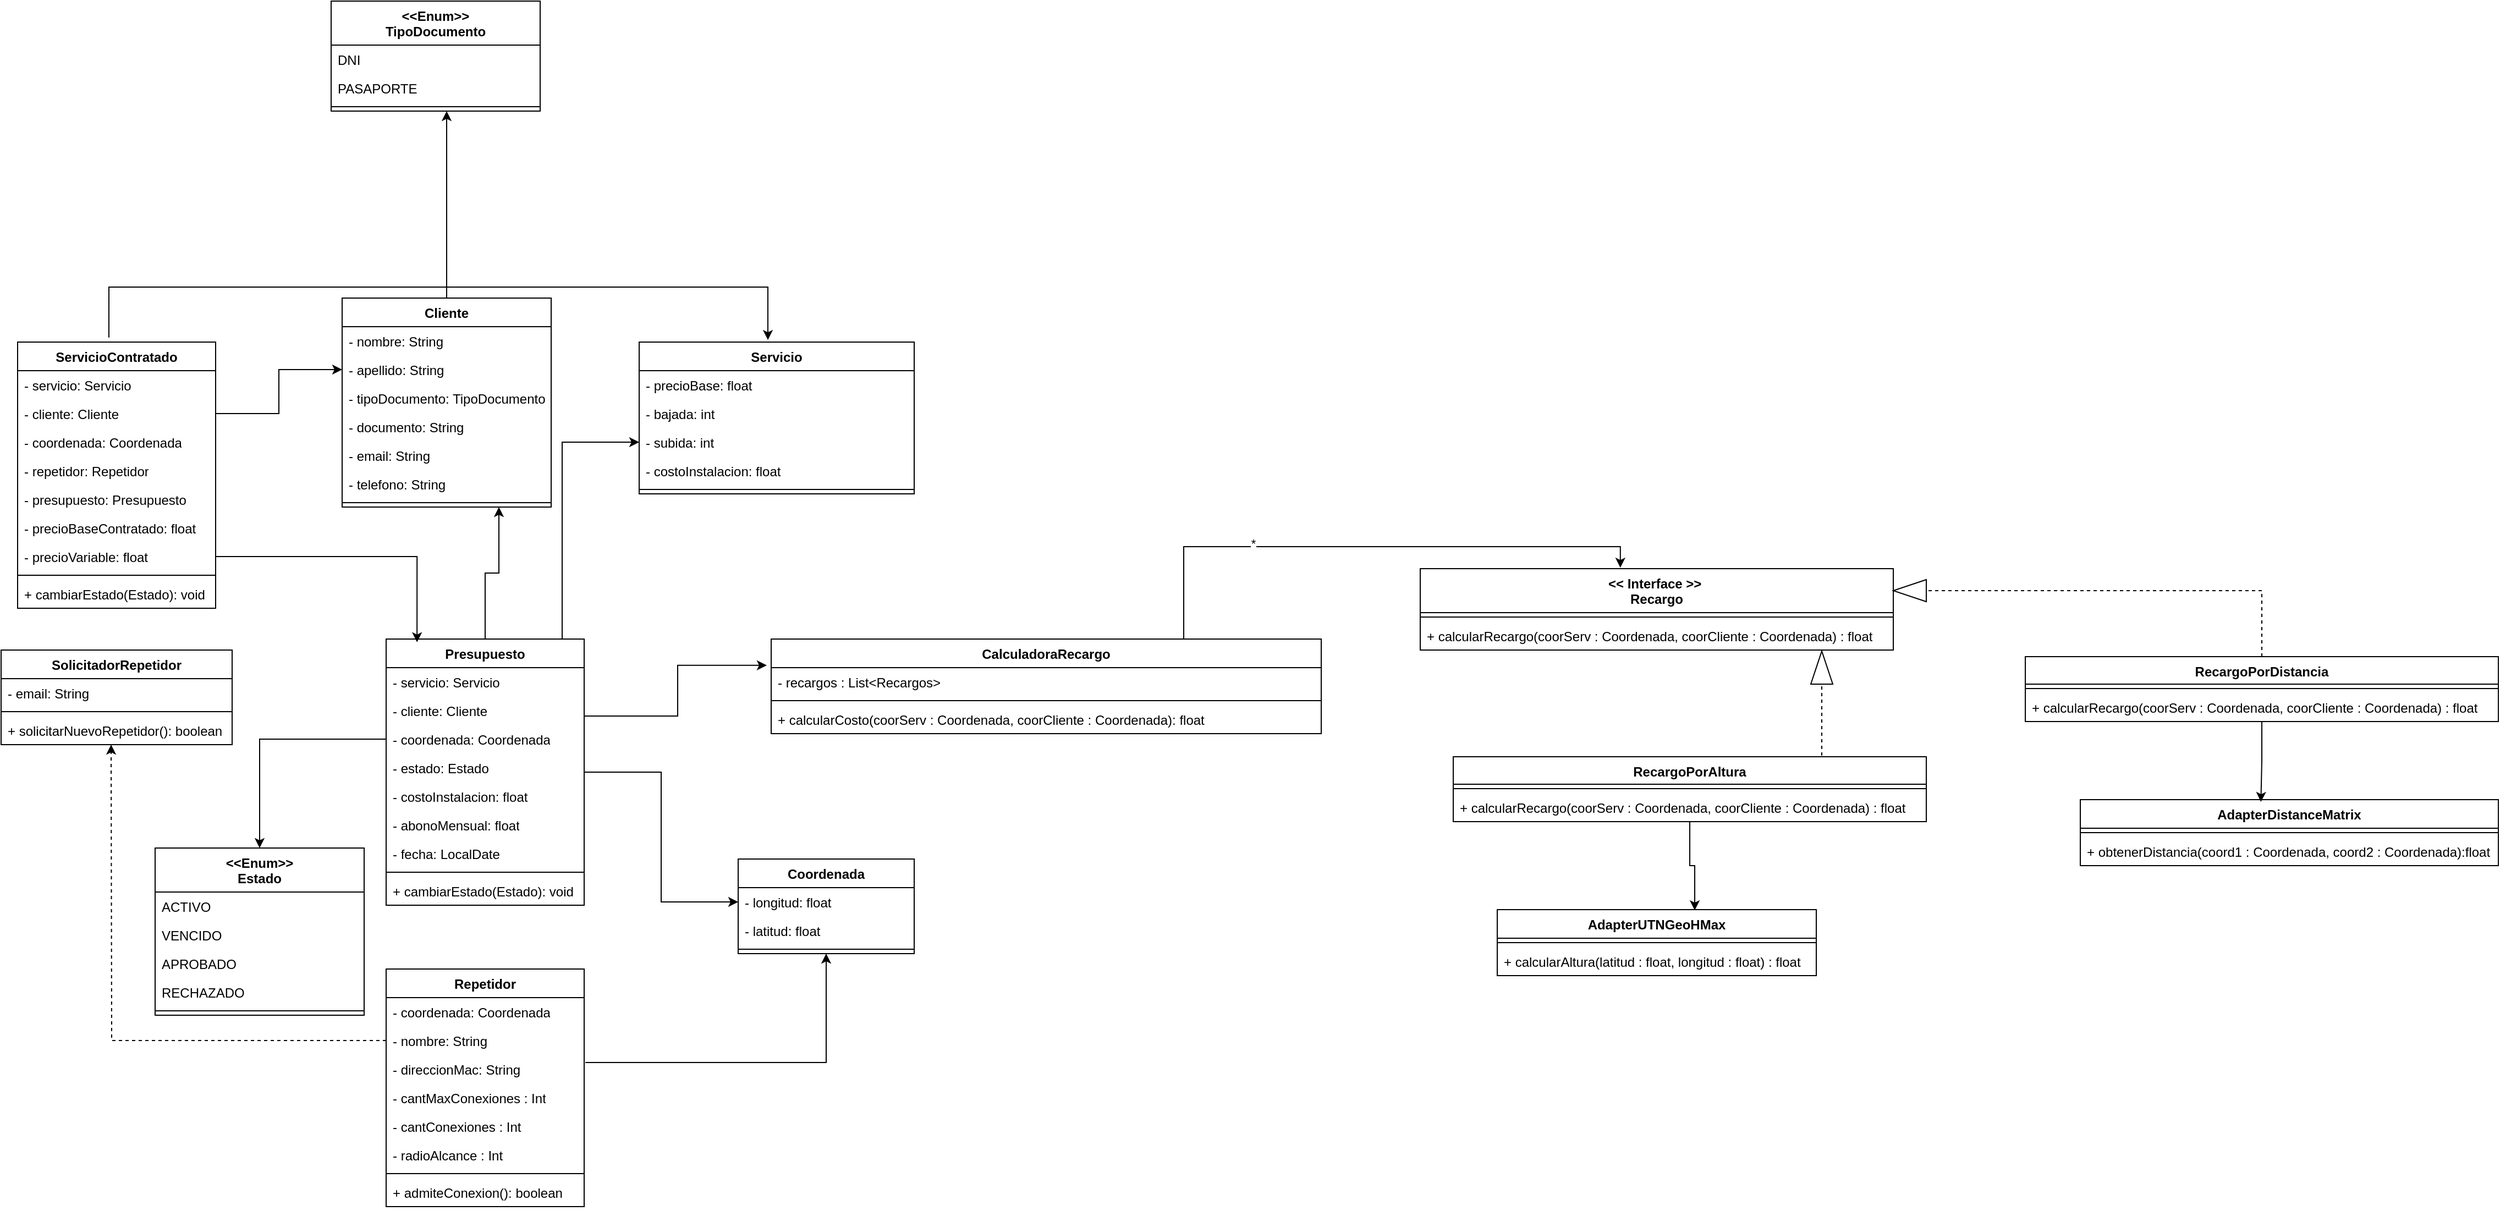 <mxfile version="21.7.5" type="device">
  <diagram name="Página-1" id="riJk9b9Lw7s2BlS8J7DZ">
    <mxGraphModel dx="3225" dy="2504" grid="1" gridSize="10" guides="1" tooltips="1" connect="1" arrows="1" fold="1" page="1" pageScale="1" pageWidth="827" pageHeight="1169" math="0" shadow="0">
      <root>
        <mxCell id="0" />
        <mxCell id="1" parent="0" />
        <mxCell id="YAH1u14mTammRpmIXEb5-1" style="edgeStyle=orthogonalEdgeStyle;rounded=0;orthogonalLoop=1;jettySize=auto;html=1;" edge="1" parent="1" source="YAH1u14mTammRpmIXEb5-2">
          <mxGeometry relative="1" as="geometry">
            <mxPoint x="455" y="-90" as="targetPoint" />
          </mxGeometry>
        </mxCell>
        <mxCell id="YAH1u14mTammRpmIXEb5-2" value="Cliente" style="swimlane;fontStyle=1;align=center;verticalAlign=top;childLayout=stackLayout;horizontal=1;startSize=26;horizontalStack=0;resizeParent=1;resizeParentMax=0;resizeLast=0;collapsible=1;marginBottom=0;whiteSpace=wrap;html=1;" vertex="1" parent="1">
          <mxGeometry x="360" y="80" width="190" height="190" as="geometry" />
        </mxCell>
        <mxCell id="YAH1u14mTammRpmIXEb5-3" value="- nombre: String" style="text;strokeColor=none;fillColor=none;align=left;verticalAlign=top;spacingLeft=4;spacingRight=4;overflow=hidden;rotatable=0;points=[[0,0.5],[1,0.5]];portConstraint=eastwest;whiteSpace=wrap;html=1;" vertex="1" parent="YAH1u14mTammRpmIXEb5-2">
          <mxGeometry y="26" width="190" height="26" as="geometry" />
        </mxCell>
        <mxCell id="YAH1u14mTammRpmIXEb5-4" value="- apellido: String" style="text;strokeColor=none;fillColor=none;align=left;verticalAlign=top;spacingLeft=4;spacingRight=4;overflow=hidden;rotatable=0;points=[[0,0.5],[1,0.5]];portConstraint=eastwest;whiteSpace=wrap;html=1;" vertex="1" parent="YAH1u14mTammRpmIXEb5-2">
          <mxGeometry y="52" width="190" height="26" as="geometry" />
        </mxCell>
        <mxCell id="YAH1u14mTammRpmIXEb5-5" value="- tipoDocumento: TipoDocumento" style="text;strokeColor=none;fillColor=none;align=left;verticalAlign=top;spacingLeft=4;spacingRight=4;overflow=hidden;rotatable=0;points=[[0,0.5],[1,0.5]];portConstraint=eastwest;whiteSpace=wrap;html=1;" vertex="1" parent="YAH1u14mTammRpmIXEb5-2">
          <mxGeometry y="78" width="190" height="26" as="geometry" />
        </mxCell>
        <mxCell id="YAH1u14mTammRpmIXEb5-6" value="- documento: String" style="text;strokeColor=none;fillColor=none;align=left;verticalAlign=top;spacingLeft=4;spacingRight=4;overflow=hidden;rotatable=0;points=[[0,0.5],[1,0.5]];portConstraint=eastwest;whiteSpace=wrap;html=1;" vertex="1" parent="YAH1u14mTammRpmIXEb5-2">
          <mxGeometry y="104" width="190" height="26" as="geometry" />
        </mxCell>
        <mxCell id="YAH1u14mTammRpmIXEb5-7" value="- email: String" style="text;strokeColor=none;fillColor=none;align=left;verticalAlign=top;spacingLeft=4;spacingRight=4;overflow=hidden;rotatable=0;points=[[0,0.5],[1,0.5]];portConstraint=eastwest;whiteSpace=wrap;html=1;" vertex="1" parent="YAH1u14mTammRpmIXEb5-2">
          <mxGeometry y="130" width="190" height="26" as="geometry" />
        </mxCell>
        <mxCell id="YAH1u14mTammRpmIXEb5-8" value="- telefono: String" style="text;strokeColor=none;fillColor=none;align=left;verticalAlign=top;spacingLeft=4;spacingRight=4;overflow=hidden;rotatable=0;points=[[0,0.5],[1,0.5]];portConstraint=eastwest;whiteSpace=wrap;html=1;" vertex="1" parent="YAH1u14mTammRpmIXEb5-2">
          <mxGeometry y="156" width="190" height="26" as="geometry" />
        </mxCell>
        <mxCell id="YAH1u14mTammRpmIXEb5-9" value="" style="line;strokeWidth=1;fillColor=none;align=left;verticalAlign=middle;spacingTop=-1;spacingLeft=3;spacingRight=3;rotatable=0;labelPosition=right;points=[];portConstraint=eastwest;strokeColor=inherit;" vertex="1" parent="YAH1u14mTammRpmIXEb5-2">
          <mxGeometry y="182" width="190" height="8" as="geometry" />
        </mxCell>
        <mxCell id="YAH1u14mTammRpmIXEb5-10" value="Servicio" style="swimlane;fontStyle=1;align=center;verticalAlign=top;childLayout=stackLayout;horizontal=1;startSize=26;horizontalStack=0;resizeParent=1;resizeParentMax=0;resizeLast=0;collapsible=1;marginBottom=0;whiteSpace=wrap;html=1;" vertex="1" parent="1">
          <mxGeometry x="630" y="120" width="250" height="138" as="geometry" />
        </mxCell>
        <mxCell id="YAH1u14mTammRpmIXEb5-11" value="- precioBase: float" style="text;strokeColor=none;fillColor=none;align=left;verticalAlign=top;spacingLeft=4;spacingRight=4;overflow=hidden;rotatable=0;points=[[0,0.5],[1,0.5]];portConstraint=eastwest;whiteSpace=wrap;html=1;" vertex="1" parent="YAH1u14mTammRpmIXEb5-10">
          <mxGeometry y="26" width="250" height="26" as="geometry" />
        </mxCell>
        <mxCell id="YAH1u14mTammRpmIXEb5-12" value="- bajada: int" style="text;strokeColor=none;fillColor=none;align=left;verticalAlign=top;spacingLeft=4;spacingRight=4;overflow=hidden;rotatable=0;points=[[0,0.5],[1,0.5]];portConstraint=eastwest;whiteSpace=wrap;html=1;" vertex="1" parent="YAH1u14mTammRpmIXEb5-10">
          <mxGeometry y="52" width="250" height="26" as="geometry" />
        </mxCell>
        <mxCell id="YAH1u14mTammRpmIXEb5-13" value="- subida: int" style="text;strokeColor=none;fillColor=none;align=left;verticalAlign=top;spacingLeft=4;spacingRight=4;overflow=hidden;rotatable=0;points=[[0,0.5],[1,0.5]];portConstraint=eastwest;whiteSpace=wrap;html=1;" vertex="1" parent="YAH1u14mTammRpmIXEb5-10">
          <mxGeometry y="78" width="250" height="26" as="geometry" />
        </mxCell>
        <mxCell id="YAH1u14mTammRpmIXEb5-14" value="- costoInstalacion: float" style="text;strokeColor=none;fillColor=none;align=left;verticalAlign=top;spacingLeft=4;spacingRight=4;overflow=hidden;rotatable=0;points=[[0,0.5],[1,0.5]];portConstraint=eastwest;whiteSpace=wrap;html=1;" vertex="1" parent="YAH1u14mTammRpmIXEb5-10">
          <mxGeometry y="104" width="250" height="26" as="geometry" />
        </mxCell>
        <mxCell id="YAH1u14mTammRpmIXEb5-15" value="" style="line;strokeWidth=1;fillColor=none;align=left;verticalAlign=middle;spacingTop=-1;spacingLeft=3;spacingRight=3;rotatable=0;labelPosition=right;points=[];portConstraint=eastwest;strokeColor=inherit;" vertex="1" parent="YAH1u14mTammRpmIXEb5-10">
          <mxGeometry y="130" width="250" height="8" as="geometry" />
        </mxCell>
        <mxCell id="YAH1u14mTammRpmIXEb5-17" value="Coordenada" style="swimlane;fontStyle=1;align=center;verticalAlign=top;childLayout=stackLayout;horizontal=1;startSize=26;horizontalStack=0;resizeParent=1;resizeParentMax=0;resizeLast=0;collapsible=1;marginBottom=0;whiteSpace=wrap;html=1;" vertex="1" parent="1">
          <mxGeometry x="720" y="590" width="160" height="86" as="geometry" />
        </mxCell>
        <mxCell id="YAH1u14mTammRpmIXEb5-18" value="- longitud: float" style="text;strokeColor=none;fillColor=none;align=left;verticalAlign=top;spacingLeft=4;spacingRight=4;overflow=hidden;rotatable=0;points=[[0,0.5],[1,0.5]];portConstraint=eastwest;whiteSpace=wrap;html=1;" vertex="1" parent="YAH1u14mTammRpmIXEb5-17">
          <mxGeometry y="26" width="160" height="26" as="geometry" />
        </mxCell>
        <mxCell id="YAH1u14mTammRpmIXEb5-73" value="- latitud: float" style="text;strokeColor=none;fillColor=none;align=left;verticalAlign=top;spacingLeft=4;spacingRight=4;overflow=hidden;rotatable=0;points=[[0,0.5],[1,0.5]];portConstraint=eastwest;whiteSpace=wrap;html=1;" vertex="1" parent="YAH1u14mTammRpmIXEb5-17">
          <mxGeometry y="52" width="160" height="26" as="geometry" />
        </mxCell>
        <mxCell id="YAH1u14mTammRpmIXEb5-20" value="" style="line;strokeWidth=1;fillColor=none;align=left;verticalAlign=middle;spacingTop=-1;spacingLeft=3;spacingRight=3;rotatable=0;labelPosition=right;points=[];portConstraint=eastwest;strokeColor=inherit;" vertex="1" parent="YAH1u14mTammRpmIXEb5-17">
          <mxGeometry y="78" width="160" height="8" as="geometry" />
        </mxCell>
        <mxCell id="YAH1u14mTammRpmIXEb5-21" style="edgeStyle=orthogonalEdgeStyle;rounded=0;orthogonalLoop=1;jettySize=auto;html=1;exitX=1.006;exitY=0.269;exitDx=0;exitDy=0;exitPerimeter=0;entryX=0.5;entryY=1;entryDx=0;entryDy=0;" edge="1" parent="1" source="YAH1u14mTammRpmIXEb5-43" target="YAH1u14mTammRpmIXEb5-17">
          <mxGeometry relative="1" as="geometry">
            <mxPoint x="660" y="686" as="sourcePoint" />
            <mxPoint x="800" y="500" as="targetPoint" />
          </mxGeometry>
        </mxCell>
        <mxCell id="YAH1u14mTammRpmIXEb5-22" value="SolicitadorRepetidor" style="swimlane;fontStyle=1;align=center;verticalAlign=top;childLayout=stackLayout;horizontal=1;startSize=26;horizontalStack=0;resizeParent=1;resizeParentMax=0;resizeLast=0;collapsible=1;marginBottom=0;whiteSpace=wrap;html=1;" vertex="1" parent="1">
          <mxGeometry x="50" y="400" width="210" height="86" as="geometry" />
        </mxCell>
        <mxCell id="YAH1u14mTammRpmIXEb5-23" value="- email: String" style="text;strokeColor=none;fillColor=none;align=left;verticalAlign=top;spacingLeft=4;spacingRight=4;overflow=hidden;rotatable=0;points=[[0,0.5],[1,0.5]];portConstraint=eastwest;whiteSpace=wrap;html=1;" vertex="1" parent="YAH1u14mTammRpmIXEb5-22">
          <mxGeometry y="26" width="210" height="26" as="geometry" />
        </mxCell>
        <mxCell id="YAH1u14mTammRpmIXEb5-24" value="" style="line;strokeWidth=1;fillColor=none;align=left;verticalAlign=middle;spacingTop=-1;spacingLeft=3;spacingRight=3;rotatable=0;labelPosition=right;points=[];portConstraint=eastwest;strokeColor=inherit;" vertex="1" parent="YAH1u14mTammRpmIXEb5-22">
          <mxGeometry y="52" width="210" height="8" as="geometry" />
        </mxCell>
        <mxCell id="YAH1u14mTammRpmIXEb5-25" value="+ solicitarNuevoRepetidor(): boolean" style="text;strokeColor=none;fillColor=none;align=left;verticalAlign=top;spacingLeft=4;spacingRight=4;overflow=hidden;rotatable=0;points=[[0,0.5],[1,0.5]];portConstraint=eastwest;whiteSpace=wrap;html=1;" vertex="1" parent="YAH1u14mTammRpmIXEb5-22">
          <mxGeometry y="60" width="210" height="26" as="geometry" />
        </mxCell>
        <mxCell id="YAH1u14mTammRpmIXEb5-26" style="edgeStyle=orthogonalEdgeStyle;rounded=0;orthogonalLoop=1;jettySize=auto;html=1;entryX=0.652;entryY=1.115;entryDx=0;entryDy=0;entryPerimeter=0;dashed=1;exitX=0;exitY=0.5;exitDx=0;exitDy=0;" edge="1" parent="1" source="YAH1u14mTammRpmIXEb5-42">
          <mxGeometry relative="1" as="geometry">
            <mxPoint x="363.08" y="662.01" as="sourcePoint" />
            <mxPoint x="150.0" y="486" as="targetPoint" />
          </mxGeometry>
        </mxCell>
        <mxCell id="YAH1u14mTammRpmIXEb5-27" style="edgeStyle=orthogonalEdgeStyle;rounded=0;orthogonalLoop=1;jettySize=auto;html=1;entryX=0;entryY=0.5;entryDx=0;entryDy=0;" edge="1" parent="1" source="YAH1u14mTammRpmIXEb5-30" target="YAH1u14mTammRpmIXEb5-18">
          <mxGeometry relative="1" as="geometry">
            <mxPoint x="723.04" y="479.996" as="targetPoint" />
          </mxGeometry>
        </mxCell>
        <mxCell id="YAH1u14mTammRpmIXEb5-28" style="edgeStyle=orthogonalEdgeStyle;rounded=0;orthogonalLoop=1;jettySize=auto;html=1;entryX=0.75;entryY=1;entryDx=0;entryDy=0;" edge="1" parent="1" source="YAH1u14mTammRpmIXEb5-30" target="YAH1u14mTammRpmIXEb5-2">
          <mxGeometry relative="1" as="geometry">
            <mxPoint x="507.25" y="296.988" as="targetPoint" />
          </mxGeometry>
        </mxCell>
        <mxCell id="YAH1u14mTammRpmIXEb5-29" style="edgeStyle=orthogonalEdgeStyle;rounded=0;orthogonalLoop=1;jettySize=auto;html=1;entryX=0;entryY=0.5;entryDx=0;entryDy=0;" edge="1" parent="1" source="YAH1u14mTammRpmIXEb5-30" target="YAH1u14mTammRpmIXEb5-13">
          <mxGeometry relative="1" as="geometry">
            <Array as="points">
              <mxPoint x="560" y="211" />
            </Array>
          </mxGeometry>
        </mxCell>
        <mxCell id="YAH1u14mTammRpmIXEb5-143" style="edgeStyle=orthogonalEdgeStyle;rounded=0;orthogonalLoop=1;jettySize=auto;html=1;entryX=-0.008;entryY=0.278;entryDx=0;entryDy=0;entryPerimeter=0;" edge="1" parent="1" source="YAH1u14mTammRpmIXEb5-30" target="YAH1u14mTammRpmIXEb5-102">
          <mxGeometry relative="1" as="geometry">
            <Array as="points">
              <mxPoint x="665" y="460" />
              <mxPoint x="665" y="414" />
            </Array>
          </mxGeometry>
        </mxCell>
        <mxCell id="YAH1u14mTammRpmIXEb5-30" value="Presupuesto" style="swimlane;fontStyle=1;align=center;verticalAlign=top;childLayout=stackLayout;horizontal=1;startSize=26;horizontalStack=0;resizeParent=1;resizeParentMax=0;resizeLast=0;collapsible=1;marginBottom=0;whiteSpace=wrap;html=1;" vertex="1" parent="1">
          <mxGeometry x="400" y="390" width="180" height="242" as="geometry" />
        </mxCell>
        <mxCell id="YAH1u14mTammRpmIXEb5-31" value="- servicio: Servicio" style="text;strokeColor=none;fillColor=none;align=left;verticalAlign=top;spacingLeft=4;spacingRight=4;overflow=hidden;rotatable=0;points=[[0,0.5],[1,0.5]];portConstraint=eastwest;whiteSpace=wrap;html=1;" vertex="1" parent="YAH1u14mTammRpmIXEb5-30">
          <mxGeometry y="26" width="180" height="26" as="geometry" />
        </mxCell>
        <mxCell id="YAH1u14mTammRpmIXEb5-32" value="- cliente: Cliente" style="text;strokeColor=none;fillColor=none;align=left;verticalAlign=top;spacingLeft=4;spacingRight=4;overflow=hidden;rotatable=0;points=[[0,0.5],[1,0.5]];portConstraint=eastwest;whiteSpace=wrap;html=1;" vertex="1" parent="YAH1u14mTammRpmIXEb5-30">
          <mxGeometry y="52" width="180" height="26" as="geometry" />
        </mxCell>
        <mxCell id="YAH1u14mTammRpmIXEb5-33" value="- coordenada: Coordenada" style="text;strokeColor=none;fillColor=none;align=left;verticalAlign=top;spacingLeft=4;spacingRight=4;overflow=hidden;rotatable=0;points=[[0,0.5],[1,0.5]];portConstraint=eastwest;whiteSpace=wrap;html=1;" vertex="1" parent="YAH1u14mTammRpmIXEb5-30">
          <mxGeometry y="78" width="180" height="26" as="geometry" />
        </mxCell>
        <mxCell id="YAH1u14mTammRpmIXEb5-34" value="- estado: Estado" style="text;strokeColor=none;fillColor=none;align=left;verticalAlign=top;spacingLeft=4;spacingRight=4;overflow=hidden;rotatable=0;points=[[0,0.5],[1,0.5]];portConstraint=eastwest;whiteSpace=wrap;html=1;" vertex="1" parent="YAH1u14mTammRpmIXEb5-30">
          <mxGeometry y="104" width="180" height="26" as="geometry" />
        </mxCell>
        <mxCell id="YAH1u14mTammRpmIXEb5-35" value="- costoInstalacion: float" style="text;strokeColor=none;fillColor=none;align=left;verticalAlign=top;spacingLeft=4;spacingRight=4;overflow=hidden;rotatable=0;points=[[0,0.5],[1,0.5]];portConstraint=eastwest;whiteSpace=wrap;html=1;" vertex="1" parent="YAH1u14mTammRpmIXEb5-30">
          <mxGeometry y="130" width="180" height="26" as="geometry" />
        </mxCell>
        <mxCell id="YAH1u14mTammRpmIXEb5-36" value="- abonoMensual: float" style="text;strokeColor=none;fillColor=none;align=left;verticalAlign=top;spacingLeft=4;spacingRight=4;overflow=hidden;rotatable=0;points=[[0,0.5],[1,0.5]];portConstraint=eastwest;whiteSpace=wrap;html=1;" vertex="1" parent="YAH1u14mTammRpmIXEb5-30">
          <mxGeometry y="156" width="180" height="26" as="geometry" />
        </mxCell>
        <mxCell id="YAH1u14mTammRpmIXEb5-37" value="- fecha: LocalDate" style="text;strokeColor=none;fillColor=none;align=left;verticalAlign=top;spacingLeft=4;spacingRight=4;overflow=hidden;rotatable=0;points=[[0,0.5],[1,0.5]];portConstraint=eastwest;whiteSpace=wrap;html=1;" vertex="1" parent="YAH1u14mTammRpmIXEb5-30">
          <mxGeometry y="182" width="180" height="26" as="geometry" />
        </mxCell>
        <mxCell id="YAH1u14mTammRpmIXEb5-38" value="" style="line;strokeWidth=1;fillColor=none;align=left;verticalAlign=middle;spacingTop=-1;spacingLeft=3;spacingRight=3;rotatable=0;labelPosition=right;points=[];portConstraint=eastwest;strokeColor=inherit;" vertex="1" parent="YAH1u14mTammRpmIXEb5-30">
          <mxGeometry y="208" width="180" height="8" as="geometry" />
        </mxCell>
        <mxCell id="YAH1u14mTammRpmIXEb5-39" value="+ cambiarEstado(Estado): void" style="text;strokeColor=none;fillColor=none;align=left;verticalAlign=top;spacingLeft=4;spacingRight=4;overflow=hidden;rotatable=0;points=[[0,0.5],[1,0.5]];portConstraint=eastwest;whiteSpace=wrap;html=1;" vertex="1" parent="YAH1u14mTammRpmIXEb5-30">
          <mxGeometry y="216" width="180" height="26" as="geometry" />
        </mxCell>
        <mxCell id="YAH1u14mTammRpmIXEb5-40" value="Repetidor" style="swimlane;fontStyle=1;align=center;verticalAlign=top;childLayout=stackLayout;horizontal=1;startSize=26;horizontalStack=0;resizeParent=1;resizeParentMax=0;resizeLast=0;collapsible=1;marginBottom=0;whiteSpace=wrap;html=1;" vertex="1" parent="1">
          <mxGeometry x="400" y="690" width="180" height="216" as="geometry" />
        </mxCell>
        <mxCell id="YAH1u14mTammRpmIXEb5-41" value="- coordenada: Coordenada" style="text;strokeColor=none;fillColor=none;align=left;verticalAlign=top;spacingLeft=4;spacingRight=4;overflow=hidden;rotatable=0;points=[[0,0.5],[1,0.5]];portConstraint=eastwest;whiteSpace=wrap;html=1;" vertex="1" parent="YAH1u14mTammRpmIXEb5-40">
          <mxGeometry y="26" width="180" height="26" as="geometry" />
        </mxCell>
        <mxCell id="YAH1u14mTammRpmIXEb5-42" value="- nombre: String" style="text;strokeColor=none;fillColor=none;align=left;verticalAlign=top;spacingLeft=4;spacingRight=4;overflow=hidden;rotatable=0;points=[[0,0.5],[1,0.5]];portConstraint=eastwest;whiteSpace=wrap;html=1;" vertex="1" parent="YAH1u14mTammRpmIXEb5-40">
          <mxGeometry y="52" width="180" height="26" as="geometry" />
        </mxCell>
        <mxCell id="YAH1u14mTammRpmIXEb5-43" value="- direccionMac: String" style="text;strokeColor=none;fillColor=none;align=left;verticalAlign=top;spacingLeft=4;spacingRight=4;overflow=hidden;rotatable=0;points=[[0,0.5],[1,0.5]];portConstraint=eastwest;whiteSpace=wrap;html=1;" vertex="1" parent="YAH1u14mTammRpmIXEb5-40">
          <mxGeometry y="78" width="180" height="26" as="geometry" />
        </mxCell>
        <mxCell id="YAH1u14mTammRpmIXEb5-70" value="- cantMaxConexiones : Int" style="text;strokeColor=none;fillColor=none;align=left;verticalAlign=top;spacingLeft=4;spacingRight=4;overflow=hidden;rotatable=0;points=[[0,0.5],[1,0.5]];portConstraint=eastwest;whiteSpace=wrap;html=1;" vertex="1" parent="YAH1u14mTammRpmIXEb5-40">
          <mxGeometry y="104" width="180" height="26" as="geometry" />
        </mxCell>
        <mxCell id="YAH1u14mTammRpmIXEb5-71" value="- cantConexiones : Int" style="text;strokeColor=none;fillColor=none;align=left;verticalAlign=top;spacingLeft=4;spacingRight=4;overflow=hidden;rotatable=0;points=[[0,0.5],[1,0.5]];portConstraint=eastwest;whiteSpace=wrap;html=1;" vertex="1" parent="YAH1u14mTammRpmIXEb5-40">
          <mxGeometry y="130" width="180" height="26" as="geometry" />
        </mxCell>
        <mxCell id="YAH1u14mTammRpmIXEb5-72" value="- radioAlcance : Int" style="text;strokeColor=none;fillColor=none;align=left;verticalAlign=top;spacingLeft=4;spacingRight=4;overflow=hidden;rotatable=0;points=[[0,0.5],[1,0.5]];portConstraint=eastwest;whiteSpace=wrap;html=1;" vertex="1" parent="YAH1u14mTammRpmIXEb5-40">
          <mxGeometry y="156" width="180" height="26" as="geometry" />
        </mxCell>
        <mxCell id="YAH1u14mTammRpmIXEb5-44" value="" style="line;strokeWidth=1;fillColor=none;align=left;verticalAlign=middle;spacingTop=-1;spacingLeft=3;spacingRight=3;rotatable=0;labelPosition=right;points=[];portConstraint=eastwest;strokeColor=inherit;" vertex="1" parent="YAH1u14mTammRpmIXEb5-40">
          <mxGeometry y="182" width="180" height="8" as="geometry" />
        </mxCell>
        <mxCell id="YAH1u14mTammRpmIXEb5-45" value="+ admiteConexion(): boolean" style="text;strokeColor=none;fillColor=none;align=left;verticalAlign=top;spacingLeft=4;spacingRight=4;overflow=hidden;rotatable=0;points=[[0,0.5],[1,0.5]];portConstraint=eastwest;whiteSpace=wrap;html=1;" vertex="1" parent="YAH1u14mTammRpmIXEb5-40">
          <mxGeometry y="190" width="180" height="26" as="geometry" />
        </mxCell>
        <mxCell id="YAH1u14mTammRpmIXEb5-46" style="edgeStyle=orthogonalEdgeStyle;rounded=0;orthogonalLoop=1;jettySize=auto;html=1;entryX=0.468;entryY=-0.014;entryDx=0;entryDy=0;exitX=0.461;exitY=-0.017;exitDx=0;exitDy=0;exitPerimeter=0;entryPerimeter=0;" edge="1" parent="1" source="YAH1u14mTammRpmIXEb5-47" target="YAH1u14mTammRpmIXEb5-10">
          <mxGeometry relative="1" as="geometry">
            <mxPoint x="140.0" y="83.95" as="sourcePoint" />
            <mxPoint x="741.08" y="90" as="targetPoint" />
            <Array as="points">
              <mxPoint x="148" y="70" />
              <mxPoint x="747" y="70" />
            </Array>
          </mxGeometry>
        </mxCell>
        <mxCell id="YAH1u14mTammRpmIXEb5-47" value="ServicioContratado" style="swimlane;fontStyle=1;align=center;verticalAlign=top;childLayout=stackLayout;horizontal=1;startSize=26;horizontalStack=0;resizeParent=1;resizeParentMax=0;resizeLast=0;collapsible=1;marginBottom=0;whiteSpace=wrap;html=1;" vertex="1" parent="1">
          <mxGeometry x="65" y="120" width="180" height="242" as="geometry" />
        </mxCell>
        <mxCell id="YAH1u14mTammRpmIXEb5-48" value="- servicio: Servicio" style="text;strokeColor=none;fillColor=none;align=left;verticalAlign=top;spacingLeft=4;spacingRight=4;overflow=hidden;rotatable=0;points=[[0,0.5],[1,0.5]];portConstraint=eastwest;whiteSpace=wrap;html=1;" vertex="1" parent="YAH1u14mTammRpmIXEb5-47">
          <mxGeometry y="26" width="180" height="26" as="geometry" />
        </mxCell>
        <mxCell id="YAH1u14mTammRpmIXEb5-49" value="- cliente: Cliente" style="text;strokeColor=none;fillColor=none;align=left;verticalAlign=top;spacingLeft=4;spacingRight=4;overflow=hidden;rotatable=0;points=[[0,0.5],[1,0.5]];portConstraint=eastwest;whiteSpace=wrap;html=1;" vertex="1" parent="YAH1u14mTammRpmIXEb5-47">
          <mxGeometry y="52" width="180" height="26" as="geometry" />
        </mxCell>
        <mxCell id="YAH1u14mTammRpmIXEb5-50" value="- coordenada: Coordenada" style="text;strokeColor=none;fillColor=none;align=left;verticalAlign=top;spacingLeft=4;spacingRight=4;overflow=hidden;rotatable=0;points=[[0,0.5],[1,0.5]];portConstraint=eastwest;whiteSpace=wrap;html=1;" vertex="1" parent="YAH1u14mTammRpmIXEb5-47">
          <mxGeometry y="78" width="180" height="26" as="geometry" />
        </mxCell>
        <mxCell id="YAH1u14mTammRpmIXEb5-51" value="- repetidor: Repetidor" style="text;strokeColor=none;fillColor=none;align=left;verticalAlign=top;spacingLeft=4;spacingRight=4;overflow=hidden;rotatable=0;points=[[0,0.5],[1,0.5]];portConstraint=eastwest;whiteSpace=wrap;html=1;" vertex="1" parent="YAH1u14mTammRpmIXEb5-47">
          <mxGeometry y="104" width="180" height="26" as="geometry" />
        </mxCell>
        <mxCell id="YAH1u14mTammRpmIXEb5-52" value="- presupuesto: Presupuesto" style="text;strokeColor=none;fillColor=none;align=left;verticalAlign=top;spacingLeft=4;spacingRight=4;overflow=hidden;rotatable=0;points=[[0,0.5],[1,0.5]];portConstraint=eastwest;whiteSpace=wrap;html=1;" vertex="1" parent="YAH1u14mTammRpmIXEb5-47">
          <mxGeometry y="130" width="180" height="26" as="geometry" />
        </mxCell>
        <mxCell id="YAH1u14mTammRpmIXEb5-53" value="- precioBaseContratado: float" style="text;strokeColor=none;fillColor=none;align=left;verticalAlign=top;spacingLeft=4;spacingRight=4;overflow=hidden;rotatable=0;points=[[0,0.5],[1,0.5]];portConstraint=eastwest;whiteSpace=wrap;html=1;" vertex="1" parent="YAH1u14mTammRpmIXEb5-47">
          <mxGeometry y="156" width="180" height="26" as="geometry" />
        </mxCell>
        <mxCell id="YAH1u14mTammRpmIXEb5-54" value="- precioVariable: float" style="text;strokeColor=none;fillColor=none;align=left;verticalAlign=top;spacingLeft=4;spacingRight=4;overflow=hidden;rotatable=0;points=[[0,0.5],[1,0.5]];portConstraint=eastwest;whiteSpace=wrap;html=1;" vertex="1" parent="YAH1u14mTammRpmIXEb5-47">
          <mxGeometry y="182" width="180" height="26" as="geometry" />
        </mxCell>
        <mxCell id="YAH1u14mTammRpmIXEb5-55" value="" style="line;strokeWidth=1;fillColor=none;align=left;verticalAlign=middle;spacingTop=-1;spacingLeft=3;spacingRight=3;rotatable=0;labelPosition=right;points=[];portConstraint=eastwest;strokeColor=inherit;" vertex="1" parent="YAH1u14mTammRpmIXEb5-47">
          <mxGeometry y="208" width="180" height="8" as="geometry" />
        </mxCell>
        <mxCell id="YAH1u14mTammRpmIXEb5-56" value="+ cambiarEstado(Estado): void" style="text;strokeColor=none;fillColor=none;align=left;verticalAlign=top;spacingLeft=4;spacingRight=4;overflow=hidden;rotatable=0;points=[[0,0.5],[1,0.5]];portConstraint=eastwest;whiteSpace=wrap;html=1;" vertex="1" parent="YAH1u14mTammRpmIXEb5-47">
          <mxGeometry y="216" width="180" height="26" as="geometry" />
        </mxCell>
        <mxCell id="YAH1u14mTammRpmIXEb5-57" style="edgeStyle=orthogonalEdgeStyle;rounded=0;orthogonalLoop=1;jettySize=auto;html=1;entryX=0.156;entryY=0.012;entryDx=0;entryDy=0;entryPerimeter=0;" edge="1" parent="1" source="YAH1u14mTammRpmIXEb5-54" target="YAH1u14mTammRpmIXEb5-30">
          <mxGeometry relative="1" as="geometry" />
        </mxCell>
        <mxCell id="YAH1u14mTammRpmIXEb5-58" style="edgeStyle=orthogonalEdgeStyle;rounded=0;orthogonalLoop=1;jettySize=auto;html=1;exitX=1;exitY=0.5;exitDx=0;exitDy=0;entryX=0;entryY=0.5;entryDx=0;entryDy=0;" edge="1" parent="1" source="YAH1u14mTammRpmIXEb5-49" target="YAH1u14mTammRpmIXEb5-4">
          <mxGeometry relative="1" as="geometry" />
        </mxCell>
        <mxCell id="YAH1u14mTammRpmIXEb5-59" value="&amp;lt;&amp;lt;Enum&amp;gt;&amp;gt;&lt;br&gt;TipoDocumento" style="swimlane;fontStyle=1;align=center;verticalAlign=top;childLayout=stackLayout;horizontal=1;startSize=40;horizontalStack=0;resizeParent=1;resizeParentMax=0;resizeLast=0;collapsible=1;marginBottom=0;whiteSpace=wrap;html=1;" vertex="1" parent="1">
          <mxGeometry x="350" y="-190" width="190" height="100" as="geometry" />
        </mxCell>
        <mxCell id="YAH1u14mTammRpmIXEb5-60" value="DNI" style="text;strokeColor=none;fillColor=none;align=left;verticalAlign=top;spacingLeft=4;spacingRight=4;overflow=hidden;rotatable=0;points=[[0,0.5],[1,0.5]];portConstraint=eastwest;whiteSpace=wrap;html=1;" vertex="1" parent="YAH1u14mTammRpmIXEb5-59">
          <mxGeometry y="40" width="190" height="26" as="geometry" />
        </mxCell>
        <mxCell id="YAH1u14mTammRpmIXEb5-61" value="PASAPORTE" style="text;strokeColor=none;fillColor=none;align=left;verticalAlign=top;spacingLeft=4;spacingRight=4;overflow=hidden;rotatable=0;points=[[0,0.5],[1,0.5]];portConstraint=eastwest;whiteSpace=wrap;html=1;" vertex="1" parent="YAH1u14mTammRpmIXEb5-59">
          <mxGeometry y="66" width="190" height="26" as="geometry" />
        </mxCell>
        <mxCell id="YAH1u14mTammRpmIXEb5-62" value="" style="line;strokeWidth=1;fillColor=none;align=left;verticalAlign=middle;spacingTop=-1;spacingLeft=3;spacingRight=3;rotatable=0;labelPosition=right;points=[];portConstraint=eastwest;strokeColor=inherit;" vertex="1" parent="YAH1u14mTammRpmIXEb5-59">
          <mxGeometry y="92" width="190" height="8" as="geometry" />
        </mxCell>
        <mxCell id="YAH1u14mTammRpmIXEb5-63" value="&amp;lt;&amp;lt;Enum&amp;gt;&amp;gt;&lt;br&gt;Estado" style="swimlane;fontStyle=1;align=center;verticalAlign=top;childLayout=stackLayout;horizontal=1;startSize=40;horizontalStack=0;resizeParent=1;resizeParentMax=0;resizeLast=0;collapsible=1;marginBottom=0;whiteSpace=wrap;html=1;" vertex="1" parent="1">
          <mxGeometry x="190" y="580" width="190" height="152" as="geometry" />
        </mxCell>
        <mxCell id="YAH1u14mTammRpmIXEb5-64" value="ACTIVO" style="text;strokeColor=none;fillColor=none;align=left;verticalAlign=top;spacingLeft=4;spacingRight=4;overflow=hidden;rotatable=0;points=[[0,0.5],[1,0.5]];portConstraint=eastwest;whiteSpace=wrap;html=1;" vertex="1" parent="YAH1u14mTammRpmIXEb5-63">
          <mxGeometry y="40" width="190" height="26" as="geometry" />
        </mxCell>
        <mxCell id="YAH1u14mTammRpmIXEb5-65" value="VENCIDO" style="text;strokeColor=none;fillColor=none;align=left;verticalAlign=top;spacingLeft=4;spacingRight=4;overflow=hidden;rotatable=0;points=[[0,0.5],[1,0.5]];portConstraint=eastwest;whiteSpace=wrap;html=1;" vertex="1" parent="YAH1u14mTammRpmIXEb5-63">
          <mxGeometry y="66" width="190" height="26" as="geometry" />
        </mxCell>
        <mxCell id="YAH1u14mTammRpmIXEb5-66" value="APROBADO" style="text;strokeColor=none;fillColor=none;align=left;verticalAlign=top;spacingLeft=4;spacingRight=4;overflow=hidden;rotatable=0;points=[[0,0.5],[1,0.5]];portConstraint=eastwest;whiteSpace=wrap;html=1;" vertex="1" parent="YAH1u14mTammRpmIXEb5-63">
          <mxGeometry y="92" width="190" height="26" as="geometry" />
        </mxCell>
        <mxCell id="YAH1u14mTammRpmIXEb5-67" value="RECHAZADO" style="text;strokeColor=none;fillColor=none;align=left;verticalAlign=top;spacingLeft=4;spacingRight=4;overflow=hidden;rotatable=0;points=[[0,0.5],[1,0.5]];portConstraint=eastwest;whiteSpace=wrap;html=1;" vertex="1" parent="YAH1u14mTammRpmIXEb5-63">
          <mxGeometry y="118" width="190" height="26" as="geometry" />
        </mxCell>
        <mxCell id="YAH1u14mTammRpmIXEb5-68" value="" style="line;strokeWidth=1;fillColor=none;align=left;verticalAlign=middle;spacingTop=-1;spacingLeft=3;spacingRight=3;rotatable=0;labelPosition=right;points=[];portConstraint=eastwest;strokeColor=inherit;" vertex="1" parent="YAH1u14mTammRpmIXEb5-63">
          <mxGeometry y="144" width="190" height="8" as="geometry" />
        </mxCell>
        <mxCell id="YAH1u14mTammRpmIXEb5-69" style="edgeStyle=orthogonalEdgeStyle;rounded=0;orthogonalLoop=1;jettySize=auto;html=1;" edge="1" parent="1" source="YAH1u14mTammRpmIXEb5-33" target="YAH1u14mTammRpmIXEb5-63">
          <mxGeometry relative="1" as="geometry" />
        </mxCell>
        <mxCell id="YAH1u14mTammRpmIXEb5-75" value="AdapterDistanceMatrix" style="swimlane;fontStyle=1;align=center;verticalAlign=top;childLayout=stackLayout;horizontal=1;startSize=26;horizontalStack=0;resizeParent=1;resizeParentMax=0;resizeLast=0;collapsible=1;marginBottom=0;whiteSpace=wrap;html=1;" vertex="1" parent="1">
          <mxGeometry x="1940" y="536" width="380" height="60" as="geometry" />
        </mxCell>
        <mxCell id="YAH1u14mTammRpmIXEb5-83" value="" style="line;strokeWidth=1;fillColor=none;align=left;verticalAlign=middle;spacingTop=-1;spacingLeft=3;spacingRight=3;rotatable=0;labelPosition=right;points=[];portConstraint=eastwest;strokeColor=inherit;" vertex="1" parent="YAH1u14mTammRpmIXEb5-75">
          <mxGeometry y="26" width="380" height="8" as="geometry" />
        </mxCell>
        <mxCell id="YAH1u14mTammRpmIXEb5-84" value="+ obtenerDistancia(coord1 : Coordenada, coord2 : Coordenada):float" style="text;strokeColor=none;fillColor=none;align=left;verticalAlign=top;spacingLeft=4;spacingRight=4;overflow=hidden;rotatable=0;points=[[0,0.5],[1,0.5]];portConstraint=eastwest;whiteSpace=wrap;html=1;" vertex="1" parent="YAH1u14mTammRpmIXEb5-75">
          <mxGeometry y="34" width="380" height="26" as="geometry" />
        </mxCell>
        <mxCell id="YAH1u14mTammRpmIXEb5-96" value="AdapterUTNGeoHMax" style="swimlane;fontStyle=1;align=center;verticalAlign=top;childLayout=stackLayout;horizontal=1;startSize=26;horizontalStack=0;resizeParent=1;resizeParentMax=0;resizeLast=0;collapsible=1;marginBottom=0;whiteSpace=wrap;html=1;" vertex="1" parent="1">
          <mxGeometry x="1410" y="636" width="290" height="60" as="geometry" />
        </mxCell>
        <mxCell id="YAH1u14mTammRpmIXEb5-97" value="" style="line;strokeWidth=1;fillColor=none;align=left;verticalAlign=middle;spacingTop=-1;spacingLeft=3;spacingRight=3;rotatable=0;labelPosition=right;points=[];portConstraint=eastwest;strokeColor=inherit;" vertex="1" parent="YAH1u14mTammRpmIXEb5-96">
          <mxGeometry y="26" width="290" height="8" as="geometry" />
        </mxCell>
        <mxCell id="YAH1u14mTammRpmIXEb5-98" value="+ calcularAltura(latitud : float, longitud : float) : float" style="text;strokeColor=none;fillColor=none;align=left;verticalAlign=top;spacingLeft=4;spacingRight=4;overflow=hidden;rotatable=0;points=[[0,0.5],[1,0.5]];portConstraint=eastwest;whiteSpace=wrap;html=1;" vertex="1" parent="YAH1u14mTammRpmIXEb5-96">
          <mxGeometry y="34" width="290" height="26" as="geometry" />
        </mxCell>
        <mxCell id="YAH1u14mTammRpmIXEb5-131" style="edgeStyle=orthogonalEdgeStyle;rounded=0;orthogonalLoop=1;jettySize=auto;html=1;entryX=0.423;entryY=-0.012;entryDx=0;entryDy=0;entryPerimeter=0;exitX=0.75;exitY=0;exitDx=0;exitDy=0;" edge="1" parent="1" source="YAH1u14mTammRpmIXEb5-102" target="YAH1u14mTammRpmIXEb5-109">
          <mxGeometry relative="1" as="geometry">
            <mxPoint x="1190" y="-10" as="targetPoint" />
            <mxPoint x="1350" y="60" as="sourcePoint" />
          </mxGeometry>
        </mxCell>
        <mxCell id="YAH1u14mTammRpmIXEb5-132" value="*" style="edgeLabel;html=1;align=center;verticalAlign=middle;resizable=0;points=[];" vertex="1" connectable="0" parent="YAH1u14mTammRpmIXEb5-131">
          <mxGeometry x="-0.415" y="3" relative="1" as="geometry">
            <mxPoint as="offset" />
          </mxGeometry>
        </mxCell>
        <mxCell id="YAH1u14mTammRpmIXEb5-102" value="CalculadoraRecargo" style="swimlane;fontStyle=1;align=center;verticalAlign=top;childLayout=stackLayout;horizontal=1;startSize=26;horizontalStack=0;resizeParent=1;resizeParentMax=0;resizeLast=0;collapsible=1;marginBottom=0;whiteSpace=wrap;html=1;" vertex="1" parent="1">
          <mxGeometry x="750" y="390" width="500" height="86" as="geometry" />
        </mxCell>
        <mxCell id="YAH1u14mTammRpmIXEb5-103" value="- recargos : List&amp;lt;Recargos&amp;gt;" style="text;strokeColor=none;fillColor=none;align=left;verticalAlign=top;spacingLeft=4;spacingRight=4;overflow=hidden;rotatable=0;points=[[0,0.5],[1,0.5]];portConstraint=eastwest;whiteSpace=wrap;html=1;" vertex="1" parent="YAH1u14mTammRpmIXEb5-102">
          <mxGeometry y="26" width="500" height="26" as="geometry" />
        </mxCell>
        <mxCell id="YAH1u14mTammRpmIXEb5-107" value="" style="line;strokeWidth=1;fillColor=none;align=left;verticalAlign=middle;spacingTop=-1;spacingLeft=3;spacingRight=3;rotatable=0;labelPosition=right;points=[];portConstraint=eastwest;strokeColor=inherit;" vertex="1" parent="YAH1u14mTammRpmIXEb5-102">
          <mxGeometry y="52" width="500" height="8" as="geometry" />
        </mxCell>
        <mxCell id="YAH1u14mTammRpmIXEb5-108" value="+ calcularCosto(coorServ : Coordenada, coorCliente : Coordenada): float" style="text;strokeColor=none;fillColor=none;align=left;verticalAlign=top;spacingLeft=4;spacingRight=4;overflow=hidden;rotatable=0;points=[[0,0.5],[1,0.5]];portConstraint=eastwest;whiteSpace=wrap;html=1;" vertex="1" parent="YAH1u14mTammRpmIXEb5-102">
          <mxGeometry y="60" width="500" height="26" as="geometry" />
        </mxCell>
        <mxCell id="YAH1u14mTammRpmIXEb5-109" value="&amp;lt;&amp;lt; Interface &amp;gt;&amp;gt;&amp;nbsp;&lt;br&gt;Recargo" style="swimlane;fontStyle=1;align=center;verticalAlign=top;childLayout=stackLayout;horizontal=1;startSize=40;horizontalStack=0;resizeParent=1;resizeParentMax=0;resizeLast=0;collapsible=1;marginBottom=0;whiteSpace=wrap;html=1;" vertex="1" parent="1">
          <mxGeometry x="1340" y="326" width="430" height="74" as="geometry" />
        </mxCell>
        <mxCell id="YAH1u14mTammRpmIXEb5-111" value="" style="line;strokeWidth=1;fillColor=none;align=left;verticalAlign=middle;spacingTop=-1;spacingLeft=3;spacingRight=3;rotatable=0;labelPosition=right;points=[];portConstraint=eastwest;strokeColor=inherit;" vertex="1" parent="YAH1u14mTammRpmIXEb5-109">
          <mxGeometry y="40" width="430" height="8" as="geometry" />
        </mxCell>
        <mxCell id="YAH1u14mTammRpmIXEb5-112" value="+ calcularRecargo(coorServ : Coordenada, coorCliente : Coordenada) : float" style="text;strokeColor=none;fillColor=none;align=left;verticalAlign=top;spacingLeft=4;spacingRight=4;overflow=hidden;rotatable=0;points=[[0,0.5],[1,0.5]];portConstraint=eastwest;whiteSpace=wrap;html=1;" vertex="1" parent="YAH1u14mTammRpmIXEb5-109">
          <mxGeometry y="48" width="430" height="26" as="geometry" />
        </mxCell>
        <mxCell id="YAH1u14mTammRpmIXEb5-140" style="edgeStyle=orthogonalEdgeStyle;rounded=0;orthogonalLoop=1;jettySize=auto;html=1;entryX=0.619;entryY=0.01;entryDx=0;entryDy=0;entryPerimeter=0;" edge="1" parent="1" source="YAH1u14mTammRpmIXEb5-121" target="YAH1u14mTammRpmIXEb5-96">
          <mxGeometry relative="1" as="geometry" />
        </mxCell>
        <mxCell id="YAH1u14mTammRpmIXEb5-121" value="RecargoPorAltura" style="swimlane;fontStyle=1;align=center;verticalAlign=top;childLayout=stackLayout;horizontal=1;startSize=25;horizontalStack=0;resizeParent=1;resizeParentMax=0;resizeLast=0;collapsible=1;marginBottom=0;whiteSpace=wrap;html=1;" vertex="1" parent="1">
          <mxGeometry x="1370" y="497" width="430" height="59" as="geometry" />
        </mxCell>
        <mxCell id="YAH1u14mTammRpmIXEb5-122" value="" style="line;strokeWidth=1;fillColor=none;align=left;verticalAlign=middle;spacingTop=-1;spacingLeft=3;spacingRight=3;rotatable=0;labelPosition=right;points=[];portConstraint=eastwest;strokeColor=inherit;" vertex="1" parent="YAH1u14mTammRpmIXEb5-121">
          <mxGeometry y="25" width="430" height="8" as="geometry" />
        </mxCell>
        <mxCell id="YAH1u14mTammRpmIXEb5-123" value="+ calcularRecargo(coorServ : Coordenada, coorCliente : Coordenada) : float" style="text;strokeColor=none;fillColor=none;align=left;verticalAlign=top;spacingLeft=4;spacingRight=4;overflow=hidden;rotatable=0;points=[[0,0.5],[1,0.5]];portConstraint=eastwest;whiteSpace=wrap;html=1;" vertex="1" parent="YAH1u14mTammRpmIXEb5-121">
          <mxGeometry y="33" width="430" height="26" as="geometry" />
        </mxCell>
        <mxCell id="YAH1u14mTammRpmIXEb5-141" style="edgeStyle=orthogonalEdgeStyle;rounded=0;orthogonalLoop=1;jettySize=auto;html=1;entryX=0.432;entryY=0.034;entryDx=0;entryDy=0;entryPerimeter=0;" edge="1" parent="1" source="YAH1u14mTammRpmIXEb5-127" target="YAH1u14mTammRpmIXEb5-75">
          <mxGeometry relative="1" as="geometry" />
        </mxCell>
        <mxCell id="YAH1u14mTammRpmIXEb5-127" value="RecargoPorDistancia" style="swimlane;fontStyle=1;align=center;verticalAlign=top;childLayout=stackLayout;horizontal=1;startSize=25;horizontalStack=0;resizeParent=1;resizeParentMax=0;resizeLast=0;collapsible=1;marginBottom=0;whiteSpace=wrap;html=1;" vertex="1" parent="1">
          <mxGeometry x="1890" y="406" width="430" height="59" as="geometry" />
        </mxCell>
        <mxCell id="YAH1u14mTammRpmIXEb5-128" value="" style="line;strokeWidth=1;fillColor=none;align=left;verticalAlign=middle;spacingTop=-1;spacingLeft=3;spacingRight=3;rotatable=0;labelPosition=right;points=[];portConstraint=eastwest;strokeColor=inherit;" vertex="1" parent="YAH1u14mTammRpmIXEb5-127">
          <mxGeometry y="25" width="430" height="8" as="geometry" />
        </mxCell>
        <mxCell id="YAH1u14mTammRpmIXEb5-129" value="+ calcularRecargo(coorServ : Coordenada, coorCliente : Coordenada) : float" style="text;strokeColor=none;fillColor=none;align=left;verticalAlign=top;spacingLeft=4;spacingRight=4;overflow=hidden;rotatable=0;points=[[0,0.5],[1,0.5]];portConstraint=eastwest;whiteSpace=wrap;html=1;" vertex="1" parent="YAH1u14mTammRpmIXEb5-127">
          <mxGeometry y="33" width="430" height="26" as="geometry" />
        </mxCell>
        <mxCell id="YAH1u14mTammRpmIXEb5-134" value="" style="endArrow=none;dashed=1;html=1;rounded=0;exitX=0.5;exitY=0;exitDx=0;exitDy=0;entryX=0;entryY=0.5;entryDx=0;entryDy=0;" edge="1" parent="1" source="YAH1u14mTammRpmIXEb5-127" target="YAH1u14mTammRpmIXEb5-135">
          <mxGeometry width="50" height="50" relative="1" as="geometry">
            <mxPoint x="2090" y="366" as="sourcePoint" />
            <mxPoint x="2120" y="256" as="targetPoint" />
            <Array as="points">
              <mxPoint x="2105" y="346" />
            </Array>
          </mxGeometry>
        </mxCell>
        <mxCell id="YAH1u14mTammRpmIXEb5-135" value="" style="triangle;whiteSpace=wrap;html=1;rotation=-180;" vertex="1" parent="1">
          <mxGeometry x="1770" y="336" width="30" height="20" as="geometry" />
        </mxCell>
        <mxCell id="YAH1u14mTammRpmIXEb5-138" value="" style="triangle;whiteSpace=wrap;html=1;rotation=-90;" vertex="1" parent="1">
          <mxGeometry x="1690" y="406" width="30" height="20" as="geometry" />
        </mxCell>
        <mxCell id="YAH1u14mTammRpmIXEb5-139" value="" style="endArrow=none;dashed=1;html=1;rounded=0;entryX=0;entryY=0.5;entryDx=0;entryDy=0;" edge="1" parent="1" target="YAH1u14mTammRpmIXEb5-138">
          <mxGeometry width="50" height="50" relative="1" as="geometry">
            <mxPoint x="1705" y="496" as="sourcePoint" />
            <mxPoint x="1690" y="416" as="targetPoint" />
          </mxGeometry>
        </mxCell>
      </root>
    </mxGraphModel>
  </diagram>
</mxfile>
